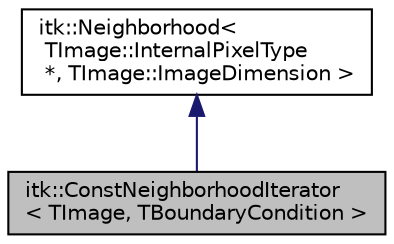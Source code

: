 digraph "itk::ConstNeighborhoodIterator&lt; TImage, TBoundaryCondition &gt;"
{
 // LATEX_PDF_SIZE
  edge [fontname="Helvetica",fontsize="10",labelfontname="Helvetica",labelfontsize="10"];
  node [fontname="Helvetica",fontsize="10",shape=record];
  Node1 [label="itk::ConstNeighborhoodIterator\l\< TImage, TBoundaryCondition \>",height=0.2,width=0.4,color="black", fillcolor="grey75", style="filled", fontcolor="black",tooltip="Const version of NeighborhoodIterator, defining iteration of a local N-dimensional neighborhood of pi..."];
  Node2 -> Node1 [dir="back",color="midnightblue",fontsize="10",style="solid",fontname="Helvetica"];
  Node2 [label="itk::Neighborhood\<\l TImage::InternalPixelType\l *, TImage::ImageDimension \>",height=0.2,width=0.4,color="black", fillcolor="white", style="filled",URL="$classitk_1_1Neighborhood.html",tooltip=" "];
}
